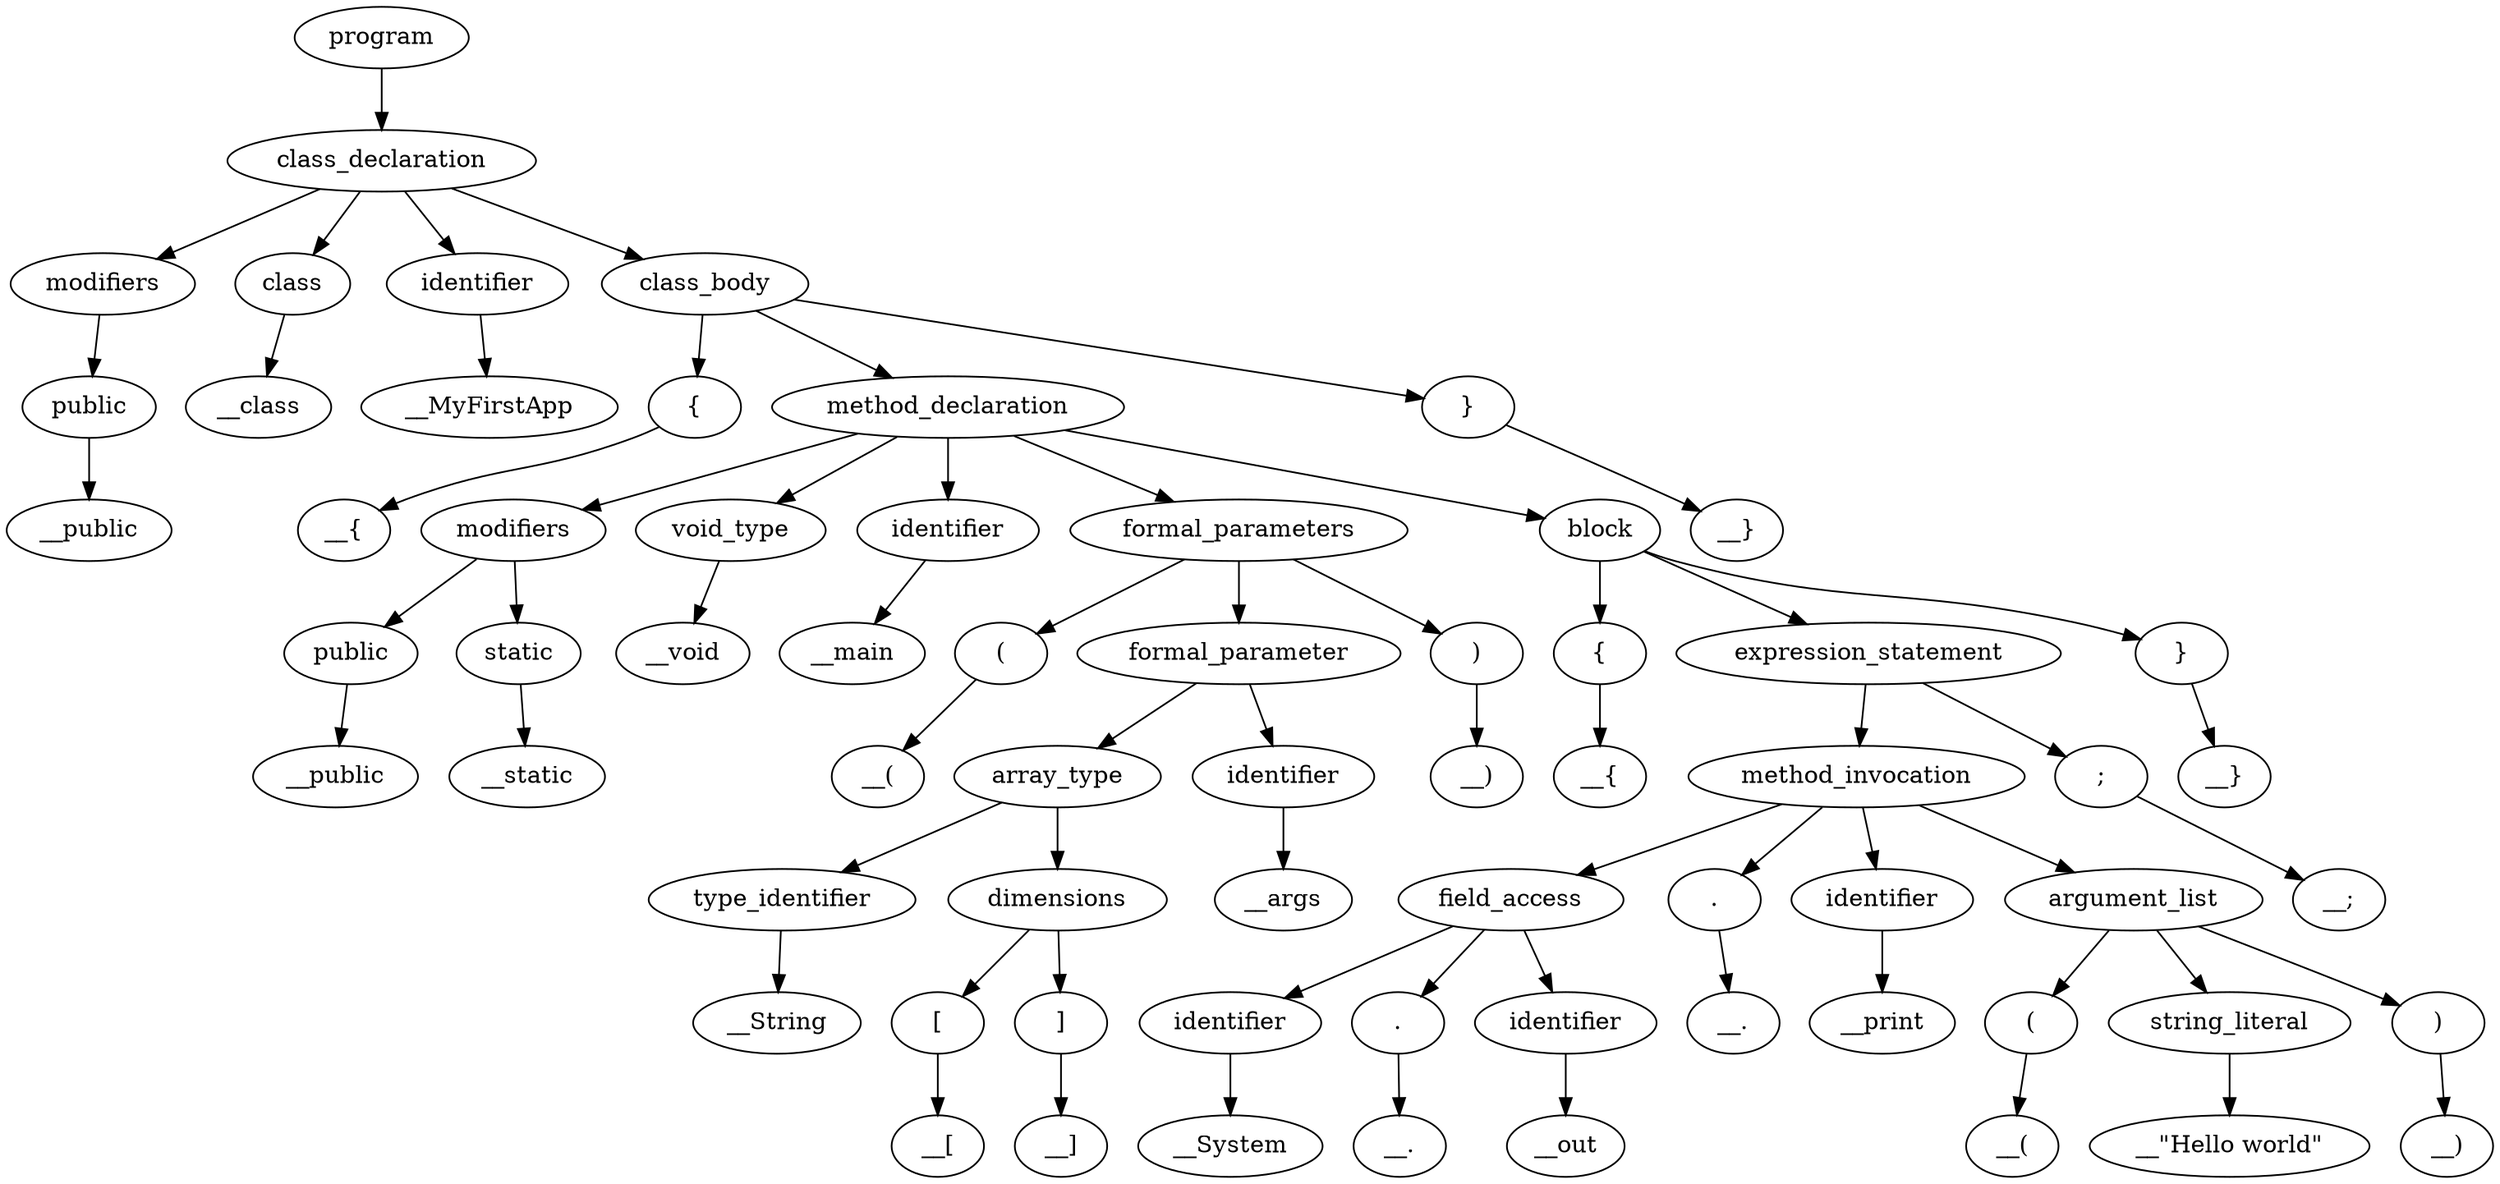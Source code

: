 digraph tree {
	"0" [label="program", shape=ellipse]
	"1" [label="class_declaration", shape=ellipse]
	"2" [label="modifiers", shape=ellipse]
	"3" [label="class", shape=ellipse]
	"4" [label="identifier", shape=ellipse]
	"5" [label="class_body", shape=ellipse]
	"65" [label="public", shape=ellipse]
	"64" [label="__class", shape=ellipse]
	"63" [label="__MyFirstApp", shape=ellipse]
	"6" [label="{", shape=ellipse]
	"7" [label="method_declaration", shape=ellipse]
	"8" [label="}", shape=ellipse]
	"66" [label="__public", shape=ellipse]
	"62" [label="__{", shape=ellipse]
	"10" [label="modifiers", shape=ellipse]
	"11" [label="void_type", shape=ellipse]
	"12" [label="identifier", shape=ellipse]
	"13" [label="formal_parameters", shape=ellipse]
	"14" [label="block", shape=ellipse]
	"9" [label="__}", shape=ellipse]
	"58" [label="public", shape=ellipse]
	"59" [label="static", shape=ellipse]
	"57" [label="__void", shape=ellipse]
	"56" [label="__main", shape=ellipse]
	"41" [label="(", shape=ellipse]
	"42" [label="formal_parameter", shape=ellipse]
	"43" [label=")", shape=ellipse]
	"15" [label="{", shape=ellipse]
	"16" [label="expression_statement", shape=ellipse]
	"17" [label="}", shape=ellipse]
	"61" [label="__public", shape=ellipse]
	"60" [label="__static", shape=ellipse]
	"55" [label="__(", shape=ellipse]
	"45" [label="array_type", shape=ellipse]
	"46" [label="identifier", shape=ellipse]
	"44" [label="__)", shape=ellipse]
	"40" [label="__{", shape=ellipse]
	"19" [label="method_invocation", shape=ellipse]
	"20" [label=";", shape=ellipse]
	"18" [label="__}", shape=ellipse]
	"48" [label="type_identifier", shape=ellipse]
	"49" [label="dimensions", shape=ellipse]
	"47" [label="__args", shape=ellipse]
	"22" [label="field_access", shape=ellipse]
	"23" [label=".", shape=ellipse]
	"24" [label="identifier", shape=ellipse]
	"25" [label="argument_list", shape=ellipse]
	"21" [label="__;", shape=ellipse]
	"54" [label="__String", shape=ellipse]
	"50" [label="[", shape=ellipse]
	"51" [label="]", shape=ellipse]
	"34" [label="identifier", shape=ellipse]
	"35" [label=".", shape=ellipse]
	"36" [label="identifier", shape=ellipse]
	"33" [label="__.", shape=ellipse]
	"32" [label="__print", shape=ellipse]
	"26" [label="(", shape=ellipse]
	"27" [label="string_literal", shape=ellipse]
	"28" [label=")", shape=ellipse]
	"53" [label="__[", shape=ellipse]
	"52" [label="__]", shape=ellipse]
	"39" [label="__System", shape=ellipse]
	"38" [label="__.", shape=ellipse]
	"37" [label="__out", shape=ellipse]
	"31" [label="__(", shape=ellipse]
	"30" [label="__\"Hello world\"", shape=ellipse]
	"29" [label="__)", shape=ellipse]

	"0" -> "1"
	"1" -> "2"
	"1" -> "3"
	"1" -> "4"
	"1" -> "5"
	"2" -> "65"
	"3" -> "64"
	"4" -> "63"
	"5" -> "6"
	"5" -> "7"
	"5" -> "8"
	"65" -> "66"
	"6" -> "62"
	"7" -> "10"
	"7" -> "11"
	"7" -> "12"
	"7" -> "13"
	"7" -> "14"
	"8" -> "9"
	"10" -> "58"
	"10" -> "59"
	"11" -> "57"
	"12" -> "56"
	"13" -> "41"
	"13" -> "42"
	"13" -> "43"
	"14" -> "15"
	"14" -> "16"
	"14" -> "17"
	"58" -> "61"
	"59" -> "60"
	"41" -> "55"
	"42" -> "45"
	"42" -> "46"
	"43" -> "44"
	"15" -> "40"
	"16" -> "19"
	"16" -> "20"
	"17" -> "18"
	"45" -> "48"
	"45" -> "49"
	"46" -> "47"
	"19" -> "22"
	"19" -> "23"
	"19" -> "24"
	"19" -> "25"
	"20" -> "21"
	"48" -> "54"
	"49" -> "50"
	"49" -> "51"
	"22" -> "34"
	"22" -> "35"
	"22" -> "36"
	"23" -> "33"
	"24" -> "32"
	"25" -> "26"
	"25" -> "27"
	"25" -> "28"
	"50" -> "53"
	"51" -> "52"
	"34" -> "39"
	"35" -> "38"
	"36" -> "37"
	"26" -> "31"
	"27" -> "30"
	"28" -> "29"
}
